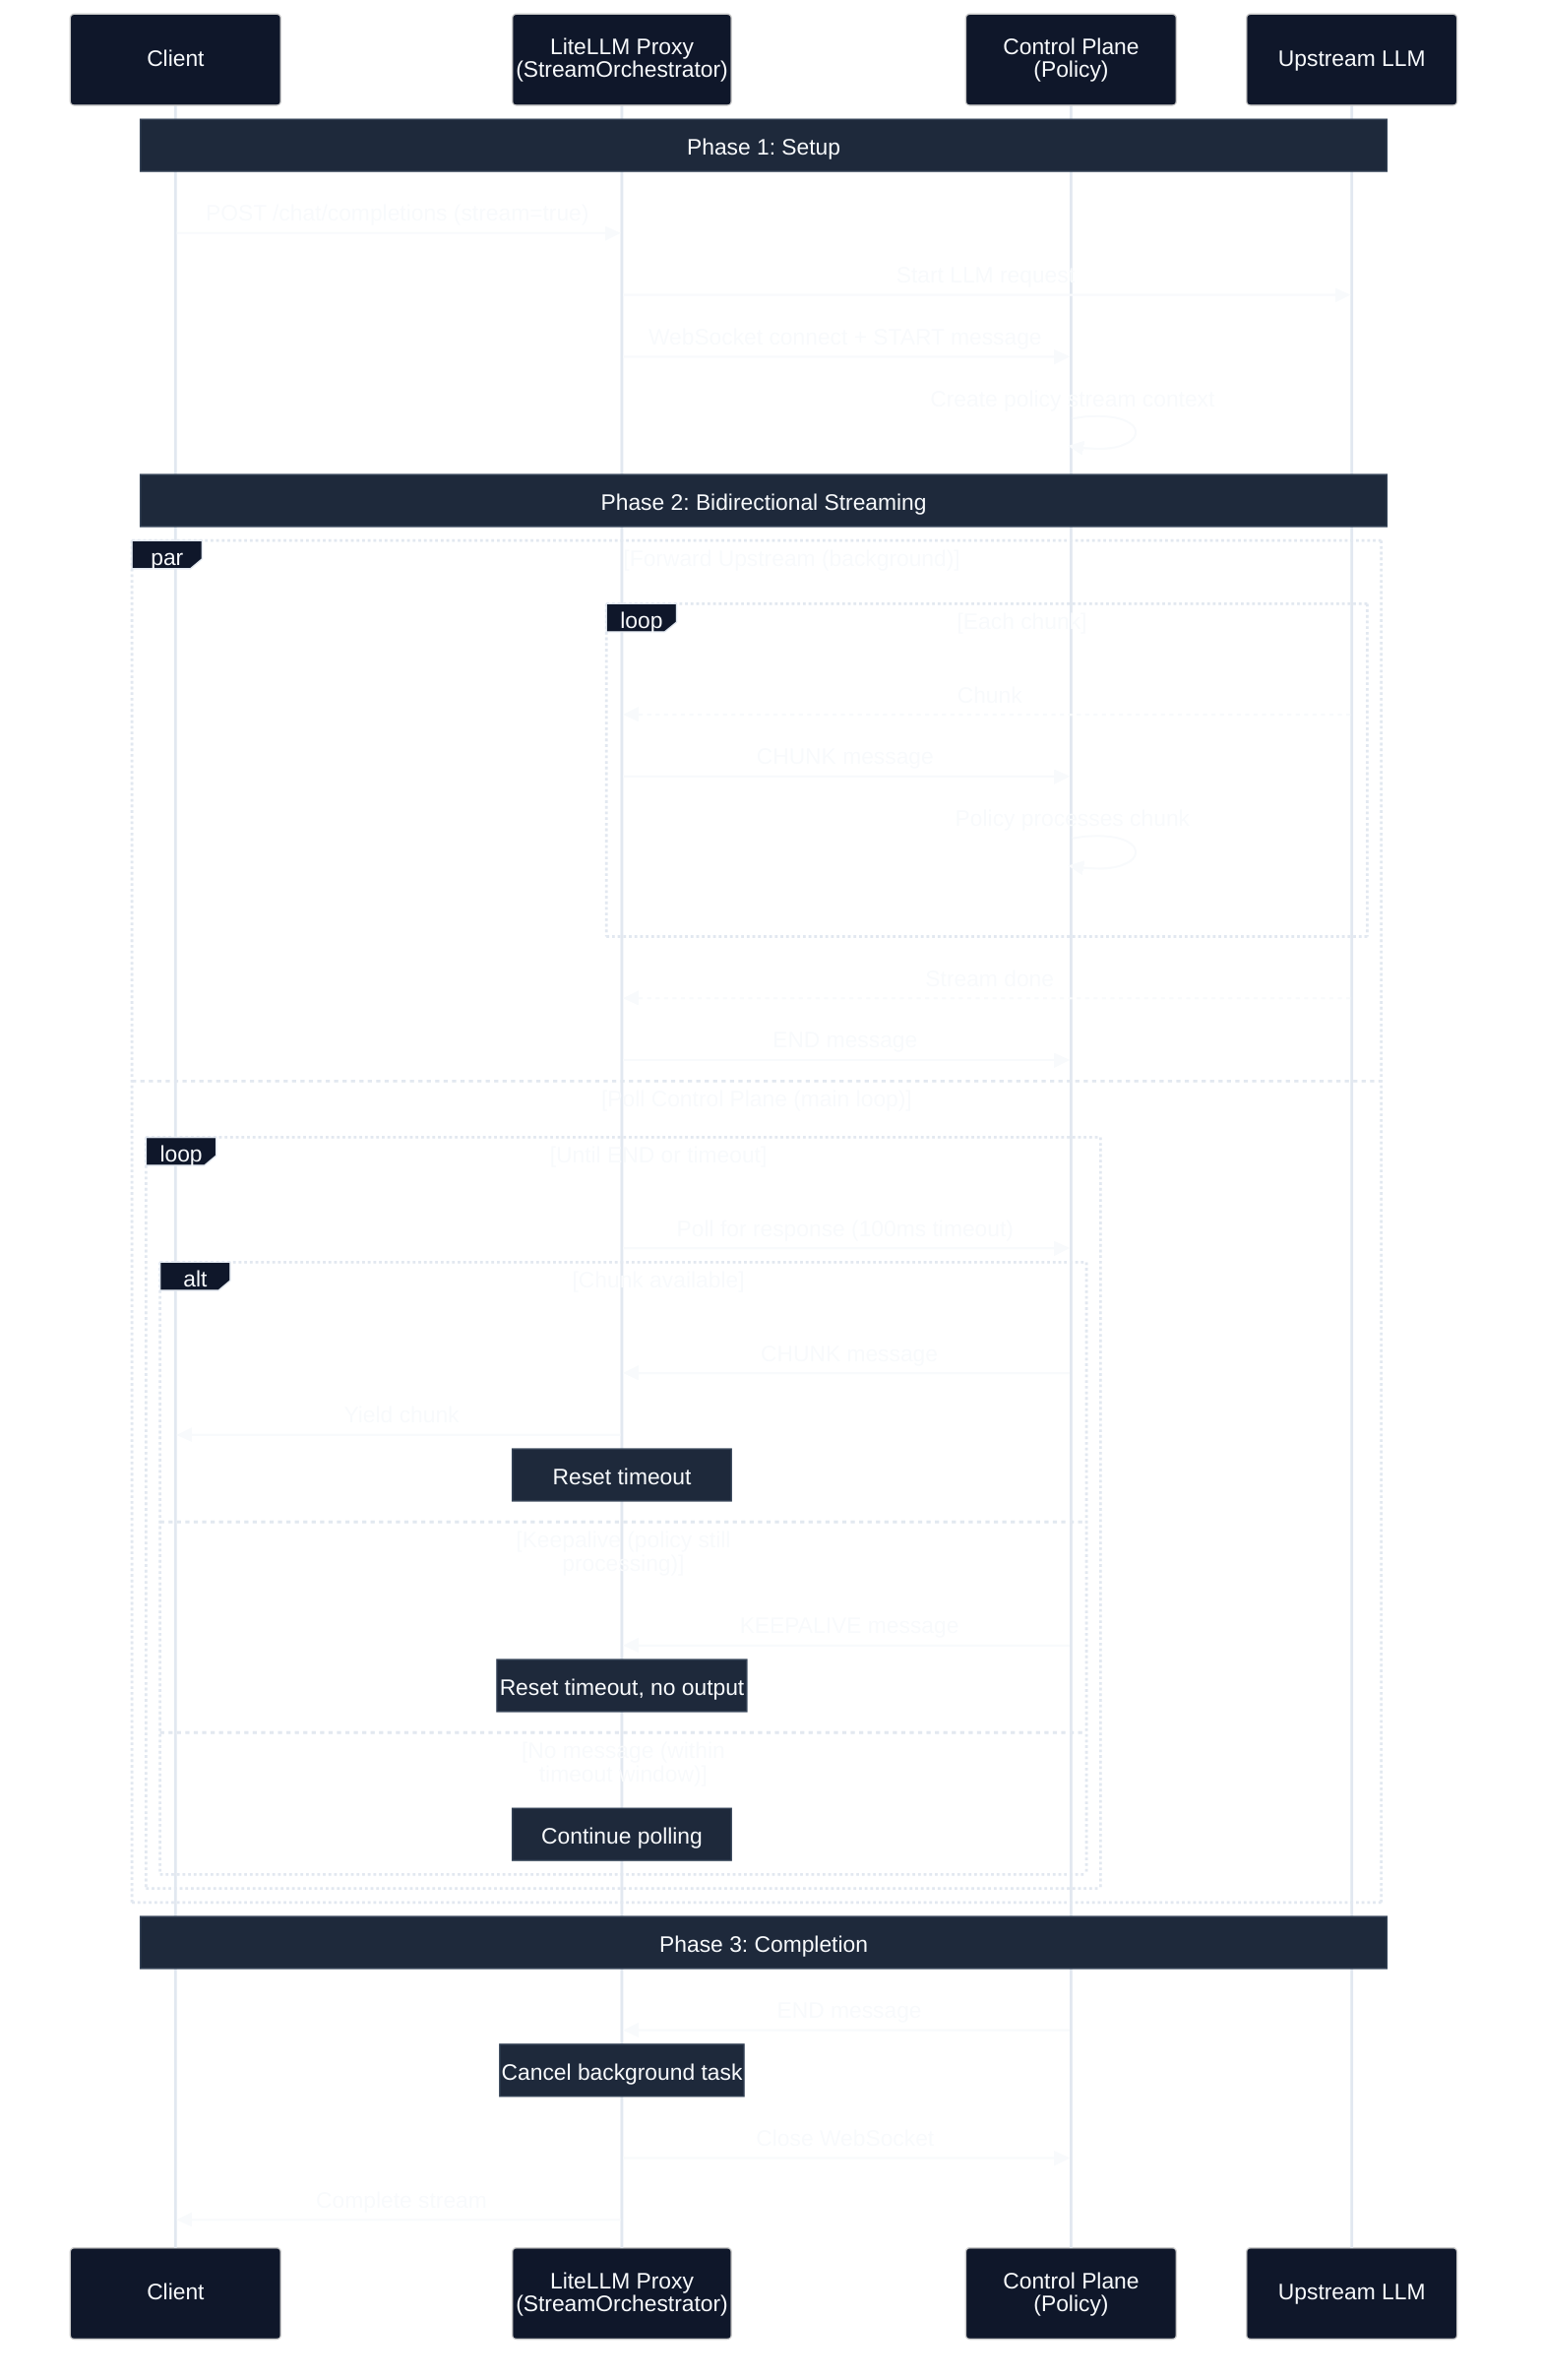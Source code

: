 %%{init: {
  "theme": "dark",
  "themeVariables": {
    "background": "#0f172a",
    "mainBkg": "#0f172a",
    "primaryColor": "#111827",
    "primaryTextColor": "#f8fafc",
    "primaryBorderColor": "#1e293b",
    "secondaryColor": "#1f2937",
    "secondaryTextColor": "#f8fafc",
    "secondaryBorderColor": "#1e293b",
    "tertiaryColor": "#1f2937",
    "tertiaryTextColor": "#f8fafc",
    "tertiaryBorderColor": "#1e293b",
    "lineColor": "#f8fafc",
    "textColor": "#f8fafc",
    "edgeLabelBackground": "#1f2937",
    "actorBorderColor": "#e2e8f0",
    "actorBkg": "#0f172a",
    "actorTextColor": "#f8fafc",
    "actorLineColor": "#e2e8f0",
    "labelBoxBorderColor": "#e2e8f0",
    "labelBoxBackgroundColor": "#1f2937",
    "labelTextColor": "#f8fafc",
    "signalColor": "#f8fafc",
    "signalTextColor": "#f8fafc",
    "sequenceNumberColor": "#f8fafc",
    "loopTextColor": "#f8fafc",
    "noteBorderColor": "#334155",
    "noteBkgColor": "#1e293b",
    "noteTextColor": "#f8fafc",
    "sectionBkgColor": "#111827",
    "sectionBkgColor2": "#0f172a",
    "altSectionBkgColor": "#0f172a",
    "activationBorderColor": "#475569",
    "activationBackgroundColor": "#0f172a"
  }
}}%%

sequenceDiagram
    participant Client
    participant Proxy as LiteLLM Proxy<br/>(StreamOrchestrator)
    participant CP as Control Plane<br/>(Policy)
    participant Upstream as Upstream LLM

    Note over Client,Upstream: Phase 1: Setup

    Client->>Proxy: POST /chat/completions (stream=true)
    Proxy->>Upstream: Start LLM request
    Proxy->>CP: WebSocket connect + START message
    CP->>CP: Create policy stream context

    Note over Client,Upstream: Phase 2: Bidirectional Streaming

    par Forward Upstream (background)
        loop Each chunk
            Upstream-->>Proxy: Chunk
            Proxy->>CP: CHUNK message
            CP->>CP: Policy processes chunk
        end
        Upstream-->>Proxy: Stream done
        Proxy->>CP: END message
    and Poll Control Plane (main loop)
        loop Until END or timeout
            Proxy->>CP: Poll for response (100ms timeout)

            alt Chunk available
                CP->>Proxy: CHUNK message
                Proxy->>Client: Yield chunk
                Note over Proxy: Reset timeout
            else Keepalive (policy still processing)
                CP->>Proxy: KEEPALIVE message
                Note over Proxy: Reset timeout, no output
            else No message (within timeout window)
                Note over Proxy: Continue polling
            end
        end
    end

    Note over Client,Upstream: Phase 3: Completion

    CP->>Proxy: END message
    Note over Proxy: Cancel background task
    Proxy->>CP: Close WebSocket
    Proxy->>Client: Complete stream